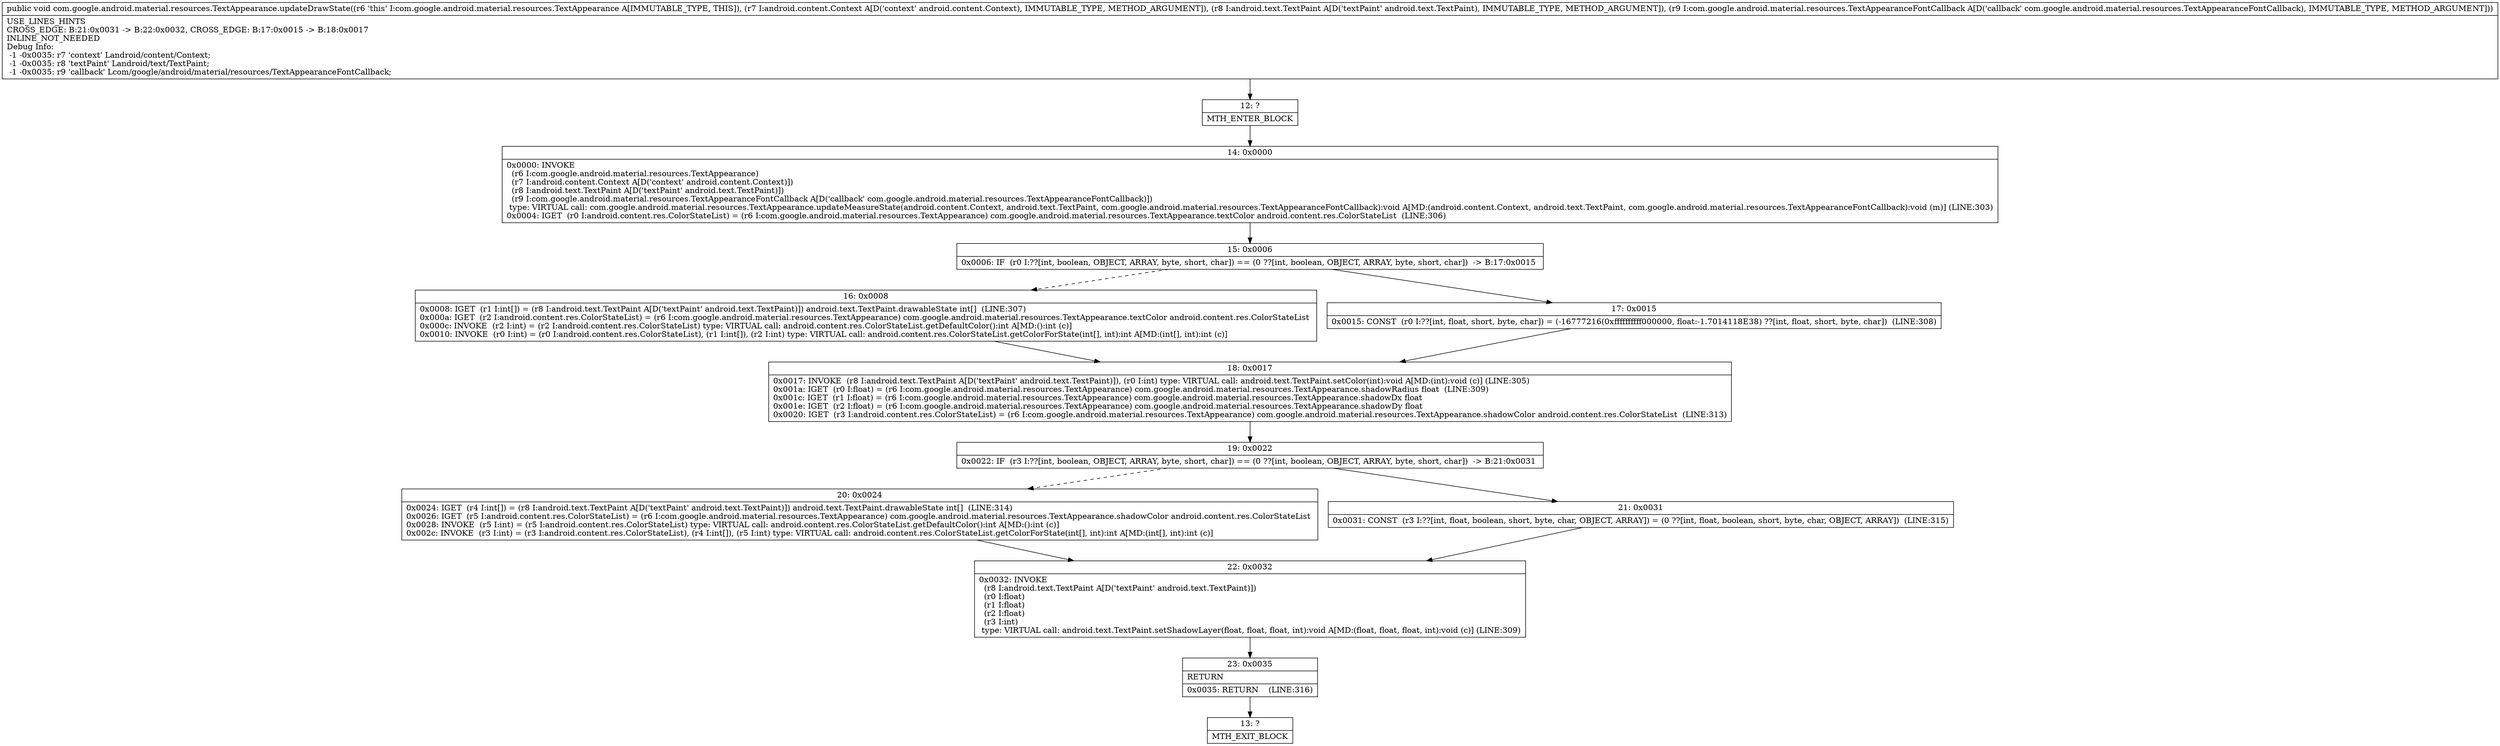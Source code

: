 digraph "CFG forcom.google.android.material.resources.TextAppearance.updateDrawState(Landroid\/content\/Context;Landroid\/text\/TextPaint;Lcom\/google\/android\/material\/resources\/TextAppearanceFontCallback;)V" {
Node_12 [shape=record,label="{12\:\ ?|MTH_ENTER_BLOCK\l}"];
Node_14 [shape=record,label="{14\:\ 0x0000|0x0000: INVOKE  \l  (r6 I:com.google.android.material.resources.TextAppearance)\l  (r7 I:android.content.Context A[D('context' android.content.Context)])\l  (r8 I:android.text.TextPaint A[D('textPaint' android.text.TextPaint)])\l  (r9 I:com.google.android.material.resources.TextAppearanceFontCallback A[D('callback' com.google.android.material.resources.TextAppearanceFontCallback)])\l type: VIRTUAL call: com.google.android.material.resources.TextAppearance.updateMeasureState(android.content.Context, android.text.TextPaint, com.google.android.material.resources.TextAppearanceFontCallback):void A[MD:(android.content.Context, android.text.TextPaint, com.google.android.material.resources.TextAppearanceFontCallback):void (m)] (LINE:303)\l0x0004: IGET  (r0 I:android.content.res.ColorStateList) = (r6 I:com.google.android.material.resources.TextAppearance) com.google.android.material.resources.TextAppearance.textColor android.content.res.ColorStateList  (LINE:306)\l}"];
Node_15 [shape=record,label="{15\:\ 0x0006|0x0006: IF  (r0 I:??[int, boolean, OBJECT, ARRAY, byte, short, char]) == (0 ??[int, boolean, OBJECT, ARRAY, byte, short, char])  \-\> B:17:0x0015 \l}"];
Node_16 [shape=record,label="{16\:\ 0x0008|0x0008: IGET  (r1 I:int[]) = (r8 I:android.text.TextPaint A[D('textPaint' android.text.TextPaint)]) android.text.TextPaint.drawableState int[]  (LINE:307)\l0x000a: IGET  (r2 I:android.content.res.ColorStateList) = (r6 I:com.google.android.material.resources.TextAppearance) com.google.android.material.resources.TextAppearance.textColor android.content.res.ColorStateList \l0x000c: INVOKE  (r2 I:int) = (r2 I:android.content.res.ColorStateList) type: VIRTUAL call: android.content.res.ColorStateList.getDefaultColor():int A[MD:():int (c)]\l0x0010: INVOKE  (r0 I:int) = (r0 I:android.content.res.ColorStateList), (r1 I:int[]), (r2 I:int) type: VIRTUAL call: android.content.res.ColorStateList.getColorForState(int[], int):int A[MD:(int[], int):int (c)]\l}"];
Node_18 [shape=record,label="{18\:\ 0x0017|0x0017: INVOKE  (r8 I:android.text.TextPaint A[D('textPaint' android.text.TextPaint)]), (r0 I:int) type: VIRTUAL call: android.text.TextPaint.setColor(int):void A[MD:(int):void (c)] (LINE:305)\l0x001a: IGET  (r0 I:float) = (r6 I:com.google.android.material.resources.TextAppearance) com.google.android.material.resources.TextAppearance.shadowRadius float  (LINE:309)\l0x001c: IGET  (r1 I:float) = (r6 I:com.google.android.material.resources.TextAppearance) com.google.android.material.resources.TextAppearance.shadowDx float \l0x001e: IGET  (r2 I:float) = (r6 I:com.google.android.material.resources.TextAppearance) com.google.android.material.resources.TextAppearance.shadowDy float \l0x0020: IGET  (r3 I:android.content.res.ColorStateList) = (r6 I:com.google.android.material.resources.TextAppearance) com.google.android.material.resources.TextAppearance.shadowColor android.content.res.ColorStateList  (LINE:313)\l}"];
Node_19 [shape=record,label="{19\:\ 0x0022|0x0022: IF  (r3 I:??[int, boolean, OBJECT, ARRAY, byte, short, char]) == (0 ??[int, boolean, OBJECT, ARRAY, byte, short, char])  \-\> B:21:0x0031 \l}"];
Node_20 [shape=record,label="{20\:\ 0x0024|0x0024: IGET  (r4 I:int[]) = (r8 I:android.text.TextPaint A[D('textPaint' android.text.TextPaint)]) android.text.TextPaint.drawableState int[]  (LINE:314)\l0x0026: IGET  (r5 I:android.content.res.ColorStateList) = (r6 I:com.google.android.material.resources.TextAppearance) com.google.android.material.resources.TextAppearance.shadowColor android.content.res.ColorStateList \l0x0028: INVOKE  (r5 I:int) = (r5 I:android.content.res.ColorStateList) type: VIRTUAL call: android.content.res.ColorStateList.getDefaultColor():int A[MD:():int (c)]\l0x002c: INVOKE  (r3 I:int) = (r3 I:android.content.res.ColorStateList), (r4 I:int[]), (r5 I:int) type: VIRTUAL call: android.content.res.ColorStateList.getColorForState(int[], int):int A[MD:(int[], int):int (c)]\l}"];
Node_22 [shape=record,label="{22\:\ 0x0032|0x0032: INVOKE  \l  (r8 I:android.text.TextPaint A[D('textPaint' android.text.TextPaint)])\l  (r0 I:float)\l  (r1 I:float)\l  (r2 I:float)\l  (r3 I:int)\l type: VIRTUAL call: android.text.TextPaint.setShadowLayer(float, float, float, int):void A[MD:(float, float, float, int):void (c)] (LINE:309)\l}"];
Node_23 [shape=record,label="{23\:\ 0x0035|RETURN\l|0x0035: RETURN    (LINE:316)\l}"];
Node_13 [shape=record,label="{13\:\ ?|MTH_EXIT_BLOCK\l}"];
Node_21 [shape=record,label="{21\:\ 0x0031|0x0031: CONST  (r3 I:??[int, float, boolean, short, byte, char, OBJECT, ARRAY]) = (0 ??[int, float, boolean, short, byte, char, OBJECT, ARRAY])  (LINE:315)\l}"];
Node_17 [shape=record,label="{17\:\ 0x0015|0x0015: CONST  (r0 I:??[int, float, short, byte, char]) = (\-16777216(0xffffffffff000000, float:\-1.7014118E38) ??[int, float, short, byte, char])  (LINE:308)\l}"];
MethodNode[shape=record,label="{public void com.google.android.material.resources.TextAppearance.updateDrawState((r6 'this' I:com.google.android.material.resources.TextAppearance A[IMMUTABLE_TYPE, THIS]), (r7 I:android.content.Context A[D('context' android.content.Context), IMMUTABLE_TYPE, METHOD_ARGUMENT]), (r8 I:android.text.TextPaint A[D('textPaint' android.text.TextPaint), IMMUTABLE_TYPE, METHOD_ARGUMENT]), (r9 I:com.google.android.material.resources.TextAppearanceFontCallback A[D('callback' com.google.android.material.resources.TextAppearanceFontCallback), IMMUTABLE_TYPE, METHOD_ARGUMENT]))  | USE_LINES_HINTS\lCROSS_EDGE: B:21:0x0031 \-\> B:22:0x0032, CROSS_EDGE: B:17:0x0015 \-\> B:18:0x0017\lINLINE_NOT_NEEDED\lDebug Info:\l  \-1 \-0x0035: r7 'context' Landroid\/content\/Context;\l  \-1 \-0x0035: r8 'textPaint' Landroid\/text\/TextPaint;\l  \-1 \-0x0035: r9 'callback' Lcom\/google\/android\/material\/resources\/TextAppearanceFontCallback;\l}"];
MethodNode -> Node_12;Node_12 -> Node_14;
Node_14 -> Node_15;
Node_15 -> Node_16[style=dashed];
Node_15 -> Node_17;
Node_16 -> Node_18;
Node_18 -> Node_19;
Node_19 -> Node_20[style=dashed];
Node_19 -> Node_21;
Node_20 -> Node_22;
Node_22 -> Node_23;
Node_23 -> Node_13;
Node_21 -> Node_22;
Node_17 -> Node_18;
}

